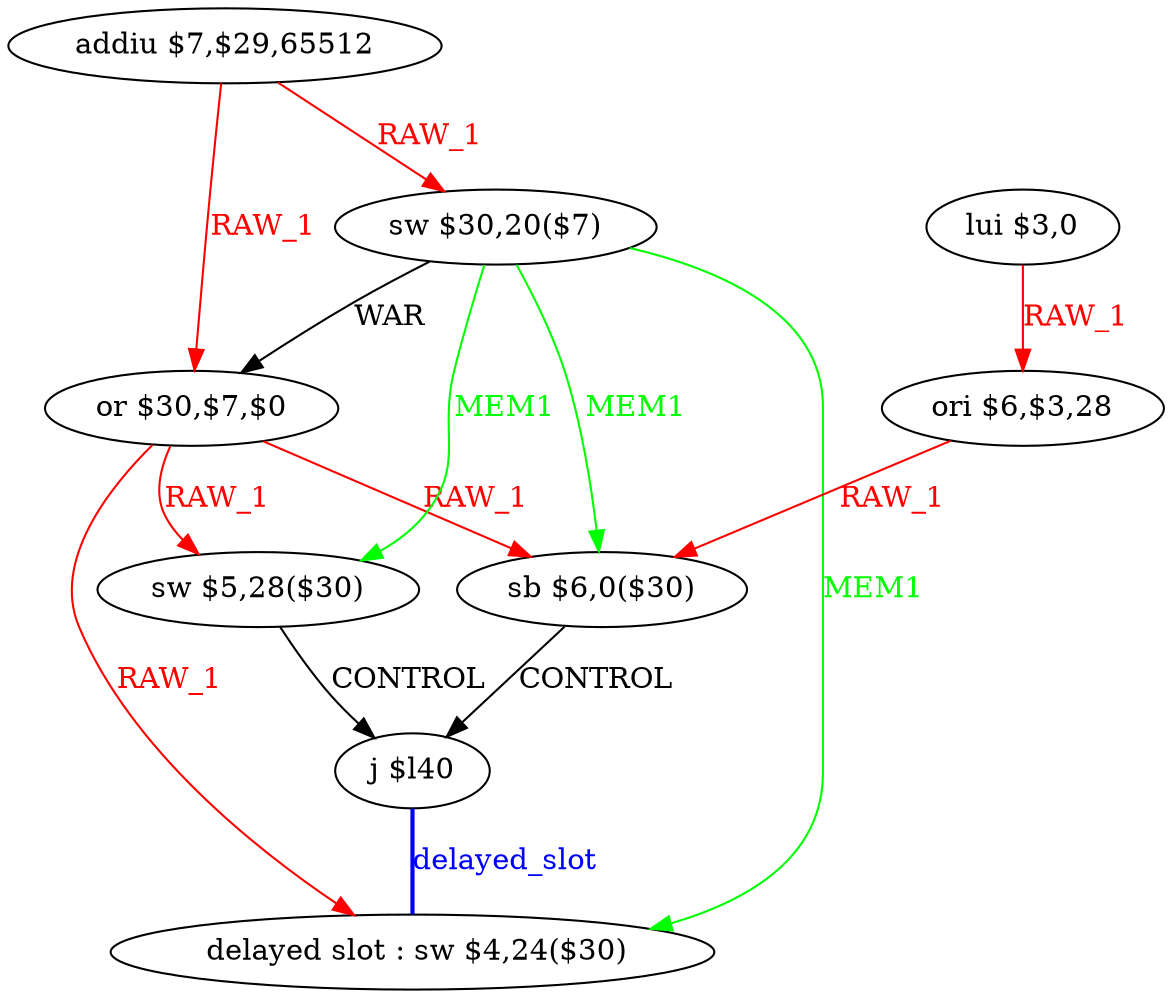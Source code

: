 digraph G1 {
node [shape = ellipse];
i8 [label = " delayed slot : sw $4,24($30)"] ;
i7 ->  i8 [style = bold, dir= none, fontcolor = blue, color = blue, label= "delayed_slot"];
i7 [label = "j $l40"] ;
i0 [label = "addiu $7,$29,65512"] ;
i0 ->  i3 [color = red, fontcolor = red, label= "RAW_1"];
i0 ->  i2 [color = red, fontcolor = red, label= "RAW_1"];
i3 [label = "or $30,$7,$0"] ;
i3 ->  i8 [color = red, fontcolor = red, label= "RAW_1"];
i3 ->  i6 [color = red, fontcolor = red, label= "RAW_1"];
i3 ->  i5 [color = red, fontcolor = red, label= "RAW_1"];
i6 [label = "sb $6,0($30)"] ;
i6 ->  i7 [label= "CONTROL"];
i5 [label = "sw $5,28($30)"] ;
i5 ->  i7 [label= "CONTROL"];
i2 [label = "sw $30,20($7)"] ;
i2 ->  i8 [color = green, fontcolor = green, label= "MEM1"];
i2 ->  i6 [color = green, fontcolor = green, label= "MEM1"];
i2 ->  i5 [color = green, fontcolor = green, label= "MEM1"];
i2 ->  i3 [label= "WAR"];
i1 [label = "lui $3,0"] ;
i1 ->  i4 [color = red, fontcolor = red, label= "RAW_1"];
i4 [label = "ori $6,$3,28"] ;
i4 ->  i6 [color = red, fontcolor = red, label= "RAW_1"];
}
